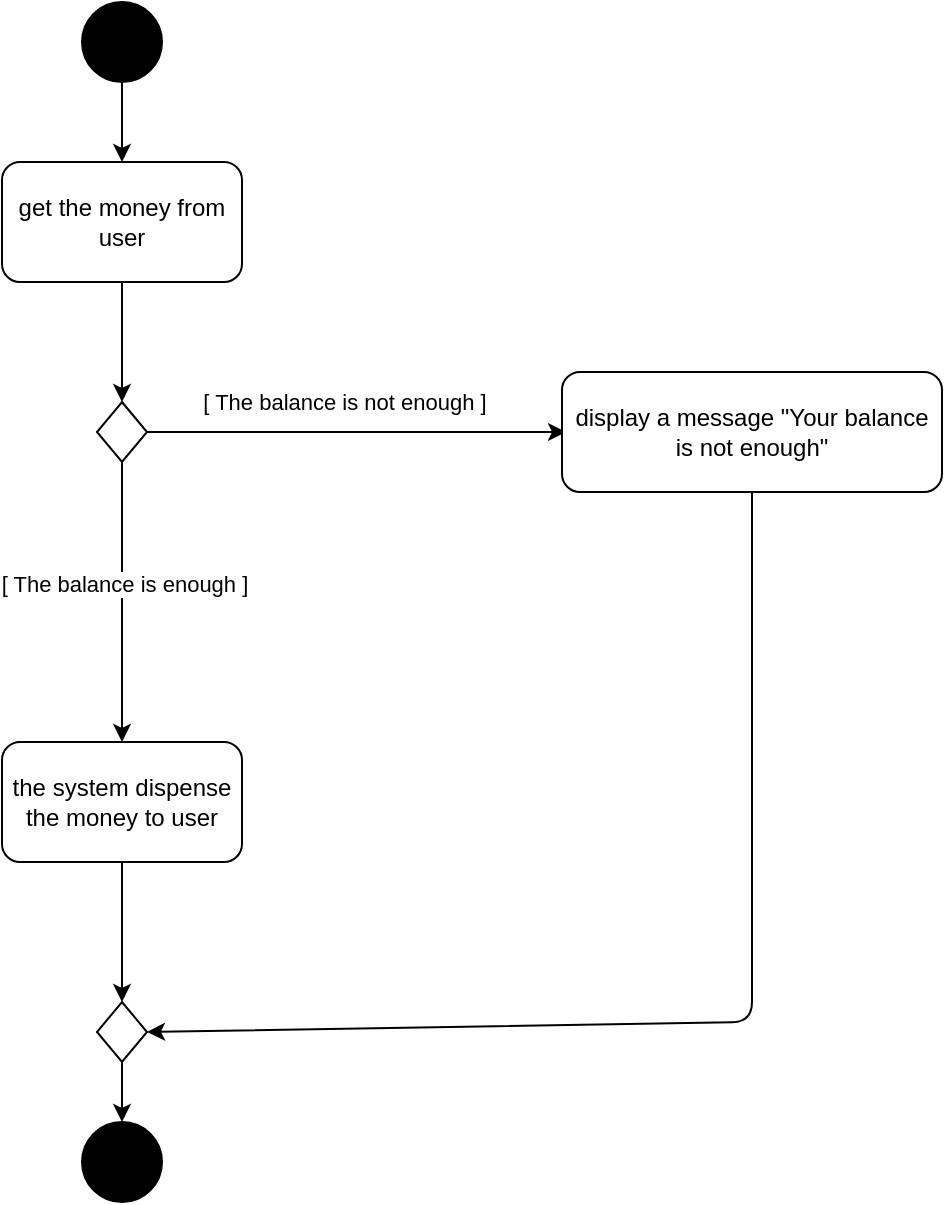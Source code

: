 <mxfile version="13.10.0" type="embed" pages="2">
    <diagram id="USU3Zv99WNhggtDGfb9T" name="01">
        <mxGraphModel dx="1213" dy="1133" grid="1" gridSize="10" guides="1" tooltips="1" connect="1" arrows="1" fold="1" page="1" pageScale="1" pageWidth="850" pageHeight="1100" math="0" shadow="0">
            <root>
                <mxCell id="0"/>
                <mxCell id="1" parent="0"/>
                <mxCell id="2" value="" style="ellipse;whiteSpace=wrap;html=1;aspect=fixed;fillColor=#000000;" parent="1" vertex="1">
                    <mxGeometry x="360" y="40" width="40" height="40" as="geometry"/>
                </mxCell>
                <mxCell id="3" value="" style="endArrow=classic;html=1;exitX=0.5;exitY=1;exitDx=0;exitDy=0;entryX=0.5;entryY=0;entryDx=0;entryDy=0;" parent="1" source="2" edge="1" target="4">
                    <mxGeometry width="50" height="50" relative="1" as="geometry">
                        <mxPoint x="270" y="140" as="sourcePoint"/>
                        <mxPoint x="320" y="90" as="targetPoint"/>
                    </mxGeometry>
                </mxCell>
                <mxCell id="4" value="get the money from user" style="rounded=1;whiteSpace=wrap;html=1;" vertex="1" parent="1">
                    <mxGeometry x="320" y="120" width="120" height="60" as="geometry"/>
                </mxCell>
                <mxCell id="5" value="" style="rhombus;whiteSpace=wrap;html=1;" vertex="1" parent="1">
                    <mxGeometry x="367.5" y="240" width="25" height="30" as="geometry"/>
                </mxCell>
                <mxCell id="6" value="" style="endArrow=classic;html=1;exitX=0.5;exitY=1;exitDx=0;exitDy=0;entryX=0.5;entryY=0;entryDx=0;entryDy=0;" edge="1" parent="1" source="4" target="5">
                    <mxGeometry width="50" height="50" relative="1" as="geometry">
                        <mxPoint x="290" y="320" as="sourcePoint"/>
                        <mxPoint x="340" y="270" as="targetPoint"/>
                    </mxGeometry>
                </mxCell>
                <mxCell id="7" value="" style="endArrow=classic;html=1;exitX=1;exitY=0.5;exitDx=0;exitDy=0;" edge="1" parent="1" source="5">
                    <mxGeometry width="50" height="50" relative="1" as="geometry">
                        <mxPoint x="430" y="270" as="sourcePoint"/>
                        <mxPoint x="602" y="255" as="targetPoint"/>
                    </mxGeometry>
                </mxCell>
                <mxCell id="9" value="[ The balance is not enough ]" style="edgeLabel;html=1;align=center;verticalAlign=middle;resizable=0;points=[];" vertex="1" connectable="0" parent="7">
                    <mxGeometry x="0.035" y="-3" relative="1" as="geometry">
                        <mxPoint x="-10.5" y="-18.0" as="offset"/>
                    </mxGeometry>
                </mxCell>
                <mxCell id="8" value="" style="endArrow=classic;html=1;exitX=0.5;exitY=1;exitDx=0;exitDy=0;" edge="1" parent="1" source="5">
                    <mxGeometry width="50" height="50" relative="1" as="geometry">
                        <mxPoint x="402.5" y="265" as="sourcePoint"/>
                        <mxPoint x="380" y="410" as="targetPoint"/>
                    </mxGeometry>
                </mxCell>
                <mxCell id="10" value="[ The balance is enough ]" style="edgeLabel;html=1;align=center;verticalAlign=middle;resizable=0;points=[];" vertex="1" connectable="0" parent="8">
                    <mxGeometry x="-0.129" y="1" relative="1" as="geometry">
                        <mxPoint as="offset"/>
                    </mxGeometry>
                </mxCell>
                <mxCell id="11" value="display a message &quot;Your balance is not enough&quot;" style="rounded=1;whiteSpace=wrap;html=1;" vertex="1" parent="1">
                    <mxGeometry x="600" y="225" width="190" height="60" as="geometry"/>
                </mxCell>
                <mxCell id="12" value="the system dispense the money to user" style="rounded=1;whiteSpace=wrap;html=1;" vertex="1" parent="1">
                    <mxGeometry x="320" y="410" width="120" height="60" as="geometry"/>
                </mxCell>
                <mxCell id="13" value="" style="endArrow=classic;html=1;exitX=0.5;exitY=1;exitDx=0;exitDy=0;" edge="1" parent="1" source="12">
                    <mxGeometry width="50" height="50" relative="1" as="geometry">
                        <mxPoint x="370" y="630" as="sourcePoint"/>
                        <mxPoint x="380" y="540" as="targetPoint"/>
                    </mxGeometry>
                </mxCell>
                <mxCell id="16" value="" style="ellipse;shape=doubleEllipse;whiteSpace=wrap;html=1;aspect=fixed;fillColor=#000000;" vertex="1" parent="1">
                    <mxGeometry x="360" y="600" width="40" height="40" as="geometry"/>
                </mxCell>
                <mxCell id="17" value="" style="endArrow=classic;html=1;exitX=0.5;exitY=1;exitDx=0;exitDy=0;entryX=1;entryY=0.5;entryDx=0;entryDy=0;" edge="1" parent="1" source="11" target="19">
                    <mxGeometry width="50" height="50" relative="1" as="geometry">
                        <mxPoint x="660" y="430" as="sourcePoint"/>
                        <mxPoint x="400" y="560" as="targetPoint"/>
                        <Array as="points">
                            <mxPoint x="695" y="550"/>
                        </Array>
                    </mxGeometry>
                </mxCell>
                <mxCell id="19" value="" style="rhombus;whiteSpace=wrap;html=1;" vertex="1" parent="1">
                    <mxGeometry x="367.5" y="540" width="25" height="30" as="geometry"/>
                </mxCell>
                <mxCell id="21" value="" style="endArrow=classic;html=1;exitX=0.5;exitY=1;exitDx=0;exitDy=0;entryX=0.5;entryY=0;entryDx=0;entryDy=0;" edge="1" parent="1" source="19" target="16">
                    <mxGeometry width="50" height="50" relative="1" as="geometry">
                        <mxPoint x="280" y="640" as="sourcePoint"/>
                        <mxPoint x="330" y="590" as="targetPoint"/>
                    </mxGeometry>
                </mxCell>
            </root>
        </mxGraphModel>
    </diagram>
    <diagram id="fVBJ7J1Z87px8WaTstWj" name="02">
        <mxGraphModel dx="728" dy="1780" grid="1" gridSize="10" guides="1" tooltips="1" connect="1" arrows="1" fold="1" page="1" pageScale="1" pageWidth="850" pageHeight="1100" math="0" shadow="0">
            <root>
                <mxCell id="CSiNesvz-8XYduvJJjcX-0"/>
                <mxCell id="CSiNesvz-8XYduvJJjcX-1" parent="CSiNesvz-8XYduvJJjcX-0"/>
                <mxCell id="9gApZhIN1lfYB2AEVBr6-16" value="" style="ellipse;whiteSpace=wrap;html=1;aspect=fixed;fillColor=#000000;" vertex="1" parent="CSiNesvz-8XYduvJJjcX-1">
                    <mxGeometry x="40" y="-40" width="40" height="40" as="geometry"/>
                </mxCell>
                <mxCell id="9gApZhIN1lfYB2AEVBr6-17" value="" style="ellipse;shape=doubleEllipse;whiteSpace=wrap;html=1;aspect=fixed;fillColor=#000000;" vertex="1" parent="CSiNesvz-8XYduvJJjcX-1">
                    <mxGeometry x="120" y="-40" width="40" height="40" as="geometry"/>
                </mxCell>
                <mxCell id="9gApZhIN1lfYB2AEVBr6-18" value="" style="rhombus;whiteSpace=wrap;html=1;" vertex="1" parent="CSiNesvz-8XYduvJJjcX-1">
                    <mxGeometry x="200" y="-40" width="25" height="30" as="geometry"/>
                </mxCell>
                <mxCell id="9gApZhIN1lfYB2AEVBr6-19" value="" style="endArrow=classic;html=1;exitX=0.5;exitY=1;exitDx=0;exitDy=0;" edge="1" parent="CSiNesvz-8XYduvJJjcX-1">
                    <mxGeometry width="50" height="50" relative="1" as="geometry">
                        <mxPoint x="300.0" y="-40" as="sourcePoint"/>
                        <mxPoint x="300" as="targetPoint"/>
                    </mxGeometry>
                </mxCell>
                <mxCell id="9gApZhIN1lfYB2AEVBr6-21" value="" style="ellipse;whiteSpace=wrap;html=1;aspect=fixed;fillColor=#000000;" vertex="1" parent="CSiNesvz-8XYduvJJjcX-1">
                    <mxGeometry x="320" y="40" width="40" height="40" as="geometry"/>
                </mxCell>
                <mxCell id="9gApZhIN1lfYB2AEVBr6-22" value="" style="endArrow=classic;html=1;exitX=0.5;exitY=1;exitDx=0;exitDy=0;" edge="1" parent="CSiNesvz-8XYduvJJjcX-1" source="9gApZhIN1lfYB2AEVBr6-21">
                    <mxGeometry width="50" height="50" relative="1" as="geometry">
                        <mxPoint x="310.0" y="-30" as="sourcePoint"/>
                        <mxPoint x="340" y="120" as="targetPoint"/>
                    </mxGeometry>
                </mxCell>
                <mxCell id="9gApZhIN1lfYB2AEVBr6-23" value="The employee provide product information." style="rounded=1;whiteSpace=wrap;html=1;" vertex="1" parent="CSiNesvz-8XYduvJJjcX-1">
                    <mxGeometry x="250" y="120" width="180" height="60" as="geometry"/>
                </mxCell>
                <mxCell id="_lGUIXSw7HgPc4diEzuc-0" value="" style="rhombus;whiteSpace=wrap;html=1;" vertex="1" parent="CSiNesvz-8XYduvJJjcX-1">
                    <mxGeometry x="327.5" y="240" width="25" height="30" as="geometry"/>
                </mxCell>
                <mxCell id="_lGUIXSw7HgPc4diEzuc-1" value="" style="endArrow=classic;html=1;exitX=0.5;exitY=1;exitDx=0;exitDy=0;entryX=0.5;entryY=0;entryDx=0;entryDy=0;" edge="1" parent="CSiNesvz-8XYduvJJjcX-1" source="9gApZhIN1lfYB2AEVBr6-23" target="_lGUIXSw7HgPc4diEzuc-0">
                    <mxGeometry width="50" height="50" relative="1" as="geometry">
                        <mxPoint x="310.0" y="-30" as="sourcePoint"/>
                        <mxPoint x="310" y="10" as="targetPoint"/>
                    </mxGeometry>
                </mxCell>
                <mxCell id="_lGUIXSw7HgPc4diEzuc-4" value="" style="endArrow=classic;html=1;exitX=1;exitY=0.5;exitDx=0;exitDy=0;entryX=0;entryY=0.5;entryDx=0;entryDy=0;" edge="1" parent="CSiNesvz-8XYduvJJjcX-1" source="_lGUIXSw7HgPc4diEzuc-0" target="_lGUIXSw7HgPc4diEzuc-8">
                    <mxGeometry width="50" height="50" relative="1" as="geometry">
                        <mxPoint x="420" y="330" as="sourcePoint"/>
                        <mxPoint x="590" y="255" as="targetPoint"/>
                        <Array as="points"/>
                    </mxGeometry>
                </mxCell>
                <mxCell id="_lGUIXSw7HgPc4diEzuc-5" value="[ there is any some invalid information. ]" style="edgeLabel;html=1;align=center;verticalAlign=middle;resizable=0;points=[];" vertex="1" connectable="0" parent="_lGUIXSw7HgPc4diEzuc-4">
                    <mxGeometry x="0.164" y="-5" relative="1" as="geometry">
                        <mxPoint x="-20.15" y="-20" as="offset"/>
                    </mxGeometry>
                </mxCell>
                <mxCell id="_lGUIXSw7HgPc4diEzuc-6" value="" style="endArrow=classic;html=1;exitX=0.5;exitY=1;exitDx=0;exitDy=0;" edge="1" parent="CSiNesvz-8XYduvJJjcX-1" source="_lGUIXSw7HgPc4diEzuc-0">
                    <mxGeometry width="50" height="50" relative="1" as="geometry">
                        <mxPoint x="339.41" y="310" as="sourcePoint"/>
                        <mxPoint x="340" y="370" as="targetPoint"/>
                    </mxGeometry>
                </mxCell>
                <mxCell id="_lGUIXSw7HgPc4diEzuc-7" value="information is valid" style="edgeLabel;html=1;align=center;verticalAlign=middle;resizable=0;points=[];" vertex="1" connectable="0" parent="_lGUIXSw7HgPc4diEzuc-6">
                    <mxGeometry x="-0.0" y="2" relative="1" as="geometry">
                        <mxPoint y="1" as="offset"/>
                    </mxGeometry>
                </mxCell>
                <mxCell id="_lGUIXSw7HgPc4diEzuc-8" value="display the error message." style="rounded=1;whiteSpace=wrap;html=1;" vertex="1" parent="CSiNesvz-8XYduvJJjcX-1">
                    <mxGeometry x="590" y="225" width="120" height="60" as="geometry"/>
                </mxCell>
                <mxCell id="_lGUIXSw7HgPc4diEzuc-9" value="the information is stored in the database." style="rounded=1;whiteSpace=wrap;html=1;" vertex="1" parent="CSiNesvz-8XYduvJJjcX-1">
                    <mxGeometry x="260" y="640" width="160" height="60" as="geometry"/>
                </mxCell>
                <mxCell id="_lGUIXSw7HgPc4diEzuc-10" value="" style="rhombus;whiteSpace=wrap;html=1;" vertex="1" parent="CSiNesvz-8XYduvJJjcX-1">
                    <mxGeometry x="327.5" y="370" width="25" height="30" as="geometry"/>
                </mxCell>
                <mxCell id="_lGUIXSw7HgPc4diEzuc-11" value="" style="endArrow=classic;html=1;exitX=0.5;exitY=1;exitDx=0;exitDy=0;" edge="1" parent="CSiNesvz-8XYduvJJjcX-1" source="_lGUIXSw7HgPc4diEzuc-10">
                    <mxGeometry width="50" height="50" relative="1" as="geometry">
                        <mxPoint x="310.0" y="-30" as="sourcePoint"/>
                        <mxPoint x="340" y="490" as="targetPoint"/>
                    </mxGeometry>
                </mxCell>
                <mxCell id="_lGUIXSw7HgPc4diEzuc-15" value="[ database is connected ]" style="edgeLabel;html=1;align=center;verticalAlign=middle;resizable=0;points=[];" vertex="1" connectable="0" parent="_lGUIXSw7HgPc4diEzuc-11">
                    <mxGeometry x="-0.012" relative="1" as="geometry">
                        <mxPoint as="offset"/>
                    </mxGeometry>
                </mxCell>
                <mxCell id="_lGUIXSw7HgPc4diEzuc-12" value="" style="endArrow=classic;html=1;exitX=1;exitY=0.5;exitDx=0;exitDy=0;entryX=0;entryY=0.5;entryDx=0;entryDy=0;" edge="1" parent="CSiNesvz-8XYduvJJjcX-1" source="_lGUIXSw7HgPc4diEzuc-10" target="_lGUIXSw7HgPc4diEzuc-14">
                    <mxGeometry width="50" height="50" relative="1" as="geometry">
                        <mxPoint x="480" y="410" as="sourcePoint"/>
                        <mxPoint x="580" y="385" as="targetPoint"/>
                    </mxGeometry>
                </mxCell>
                <mxCell id="_lGUIXSw7HgPc4diEzuc-13" value="[ database cannot be connected ]" style="edgeLabel;html=1;align=center;verticalAlign=middle;resizable=0;points=[];" vertex="1" connectable="0" parent="_lGUIXSw7HgPc4diEzuc-12">
                    <mxGeometry x="0.094" y="-4" relative="1" as="geometry">
                        <mxPoint x="-17.21" y="-19" as="offset"/>
                    </mxGeometry>
                </mxCell>
                <mxCell id="_lGUIXSw7HgPc4diEzuc-14" value="display the message &quot;the database cannot be connected.&quot;" style="rounded=1;whiteSpace=wrap;html=1;" vertex="1" parent="CSiNesvz-8XYduvJJjcX-1">
                    <mxGeometry x="590" y="355" width="120" height="60" as="geometry"/>
                </mxCell>
                <mxCell id="_lGUIXSw7HgPc4diEzuc-16" value="" style="endArrow=classic;html=1;exitX=0.5;exitY=1;exitDx=0;exitDy=0;entryX=0.5;entryY=0;entryDx=0;entryDy=0;" edge="1" parent="CSiNesvz-8XYduvJJjcX-1" source="_lGUIXSw7HgPc4diEzuc-14" target="RqK6n1R78y0T2Qc_6oLY-14">
                    <mxGeometry width="50" height="50" relative="1" as="geometry">
                        <mxPoint x="730" y="530" as="sourcePoint"/>
                        <mxPoint x="650" y="750" as="targetPoint"/>
                        <Array as="points"/>
                    </mxGeometry>
                </mxCell>
                <mxCell id="RqK6n1R78y0T2Qc_6oLY-3" value="go to main page." style="rounded=1;whiteSpace=wrap;html=1;" vertex="1" parent="CSiNesvz-8XYduvJJjcX-1">
                    <mxGeometry x="260" y="490" width="160" height="60" as="geometry"/>
                </mxCell>
                <mxCell id="RqK6n1R78y0T2Qc_6oLY-6" value="" style="endArrow=classic;html=1;exitX=0.5;exitY=1;exitDx=0;exitDy=0;entryX=0.5;entryY=0;entryDx=0;entryDy=0;" edge="1" parent="CSiNesvz-8XYduvJJjcX-1" source="RqK6n1R78y0T2Qc_6oLY-3" target="_lGUIXSw7HgPc4diEzuc-9">
                    <mxGeometry width="50" height="50" relative="1" as="geometry">
                        <mxPoint x="190" y="610" as="sourcePoint"/>
                        <mxPoint x="340" y="580" as="targetPoint"/>
                    </mxGeometry>
                </mxCell>
                <mxCell id="RqK6n1R78y0T2Qc_6oLY-7" value="" style="endArrow=classic;html=1;exitX=1;exitY=0.5;exitDx=0;exitDy=0;" edge="1" parent="CSiNesvz-8XYduvJJjcX-1" source="_lGUIXSw7HgPc4diEzuc-8">
                    <mxGeometry width="50" height="50" relative="1" as="geometry">
                        <mxPoint x="750" y="330" as="sourcePoint"/>
                        <mxPoint x="660" y="755" as="targetPoint"/>
                        <Array as="points">
                            <mxPoint x="800" y="255"/>
                            <mxPoint x="800" y="755"/>
                        </Array>
                    </mxGeometry>
                </mxCell>
                <mxCell id="RqK6n1R78y0T2Qc_6oLY-9" value="" style="endArrow=classic;html=1;exitX=0.5;exitY=1;exitDx=0;exitDy=0;entryX=0.5;entryY=0;entryDx=0;entryDy=0;" edge="1" parent="CSiNesvz-8XYduvJJjcX-1" source="_lGUIXSw7HgPc4diEzuc-9" target="RqK6n1R78y0T2Qc_6oLY-10">
                    <mxGeometry width="50" height="50" relative="1" as="geometry">
                        <mxPoint x="350" y="620" as="sourcePoint"/>
                        <mxPoint x="340" y="740" as="targetPoint"/>
                    </mxGeometry>
                </mxCell>
                <mxCell id="RqK6n1R78y0T2Qc_6oLY-10" value="" style="rhombus;whiteSpace=wrap;html=1;" vertex="1" parent="CSiNesvz-8XYduvJJjcX-1">
                    <mxGeometry x="327.5" y="740" width="25" height="30" as="geometry"/>
                </mxCell>
                <mxCell id="RqK6n1R78y0T2Qc_6oLY-13" value="" style="endArrow=classic;html=1;exitX=0.5;exitY=1;exitDx=0;exitDy=0;entryX=0.5;entryY=0;entryDx=0;entryDy=0;" edge="1" parent="CSiNesvz-8XYduvJJjcX-1" source="RqK6n1R78y0T2Qc_6oLY-10" target="RqK6n1R78y0T2Qc_6oLY-16">
                    <mxGeometry width="50" height="50" relative="1" as="geometry">
                        <mxPoint x="340" y="840" as="sourcePoint"/>
                        <mxPoint x="340" y="830" as="targetPoint"/>
                    </mxGeometry>
                </mxCell>
                <mxCell id="RqK6n1R78y0T2Qc_6oLY-14" value="" style="rhombus;whiteSpace=wrap;html=1;" vertex="1" parent="CSiNesvz-8XYduvJJjcX-1">
                    <mxGeometry x="637.5" y="740" width="25" height="30" as="geometry"/>
                </mxCell>
                <mxCell id="RqK6n1R78y0T2Qc_6oLY-15" value="" style="endArrow=classic;html=1;entryX=1;entryY=0.5;entryDx=0;entryDy=0;exitX=0;exitY=0.5;exitDx=0;exitDy=0;" edge="1" parent="CSiNesvz-8XYduvJJjcX-1" source="RqK6n1R78y0T2Qc_6oLY-14" target="RqK6n1R78y0T2Qc_6oLY-10">
                    <mxGeometry width="50" height="50" relative="1" as="geometry">
                        <mxPoint x="550" y="810" as="sourcePoint"/>
                        <mxPoint x="600" y="760" as="targetPoint"/>
                    </mxGeometry>
                </mxCell>
                <mxCell id="RqK6n1R78y0T2Qc_6oLY-16" value="" style="ellipse;shape=doubleEllipse;whiteSpace=wrap;html=1;aspect=fixed;fillColor=#000000;" vertex="1" parent="CSiNesvz-8XYduvJJjcX-1">
                    <mxGeometry x="320" y="800" width="40" height="40" as="geometry"/>
                </mxCell>
            </root>
        </mxGraphModel>
    </diagram>
</mxfile>